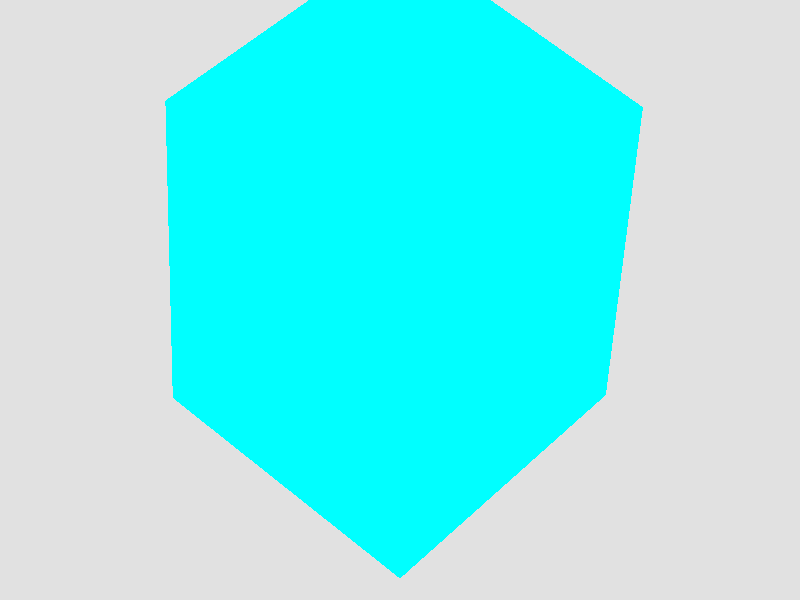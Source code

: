 #include "colors.inc"
#include "textures.inc"
#include "shapes.inc"
#include "shapes2.inc"
#include "shapesq.inc"

camera{
	location <0,0,-70>
	look_at<0,0,0>
	angle 30
}

light_source{ 
	<0,0,-30>
	color White
	//spotlight
	//radius 12
	//falloff 14
	//tightness 10
	//point_at <2,0,0>
}
background{color Gray}

union{
object {
	Icosahedron 
	texture {
		pigment { color Cyan}
		 finish {ambient 0.1 diffuse 0.1 reflection 0.25 specular 1 roughness 0.001 } 
	}
	scale <10,10,10> rotate <0,30,0> scale <1,1.2,1> translate <0,2,0>}
}

